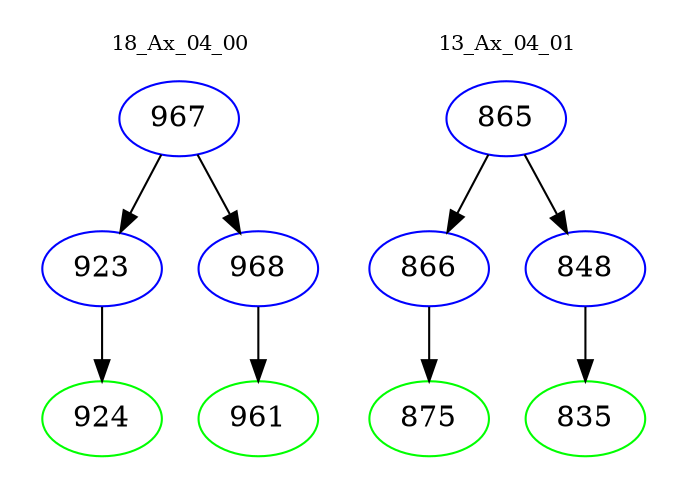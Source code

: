 digraph{
subgraph cluster_0 {
color = white
label = "18_Ax_04_00";
fontsize=10;
T0_967 [label="967", color="blue"]
T0_967 -> T0_923 [color="black"]
T0_923 [label="923", color="blue"]
T0_923 -> T0_924 [color="black"]
T0_924 [label="924", color="green"]
T0_967 -> T0_968 [color="black"]
T0_968 [label="968", color="blue"]
T0_968 -> T0_961 [color="black"]
T0_961 [label="961", color="green"]
}
subgraph cluster_1 {
color = white
label = "13_Ax_04_01";
fontsize=10;
T1_865 [label="865", color="blue"]
T1_865 -> T1_866 [color="black"]
T1_866 [label="866", color="blue"]
T1_866 -> T1_875 [color="black"]
T1_875 [label="875", color="green"]
T1_865 -> T1_848 [color="black"]
T1_848 [label="848", color="blue"]
T1_848 -> T1_835 [color="black"]
T1_835 [label="835", color="green"]
}
}

